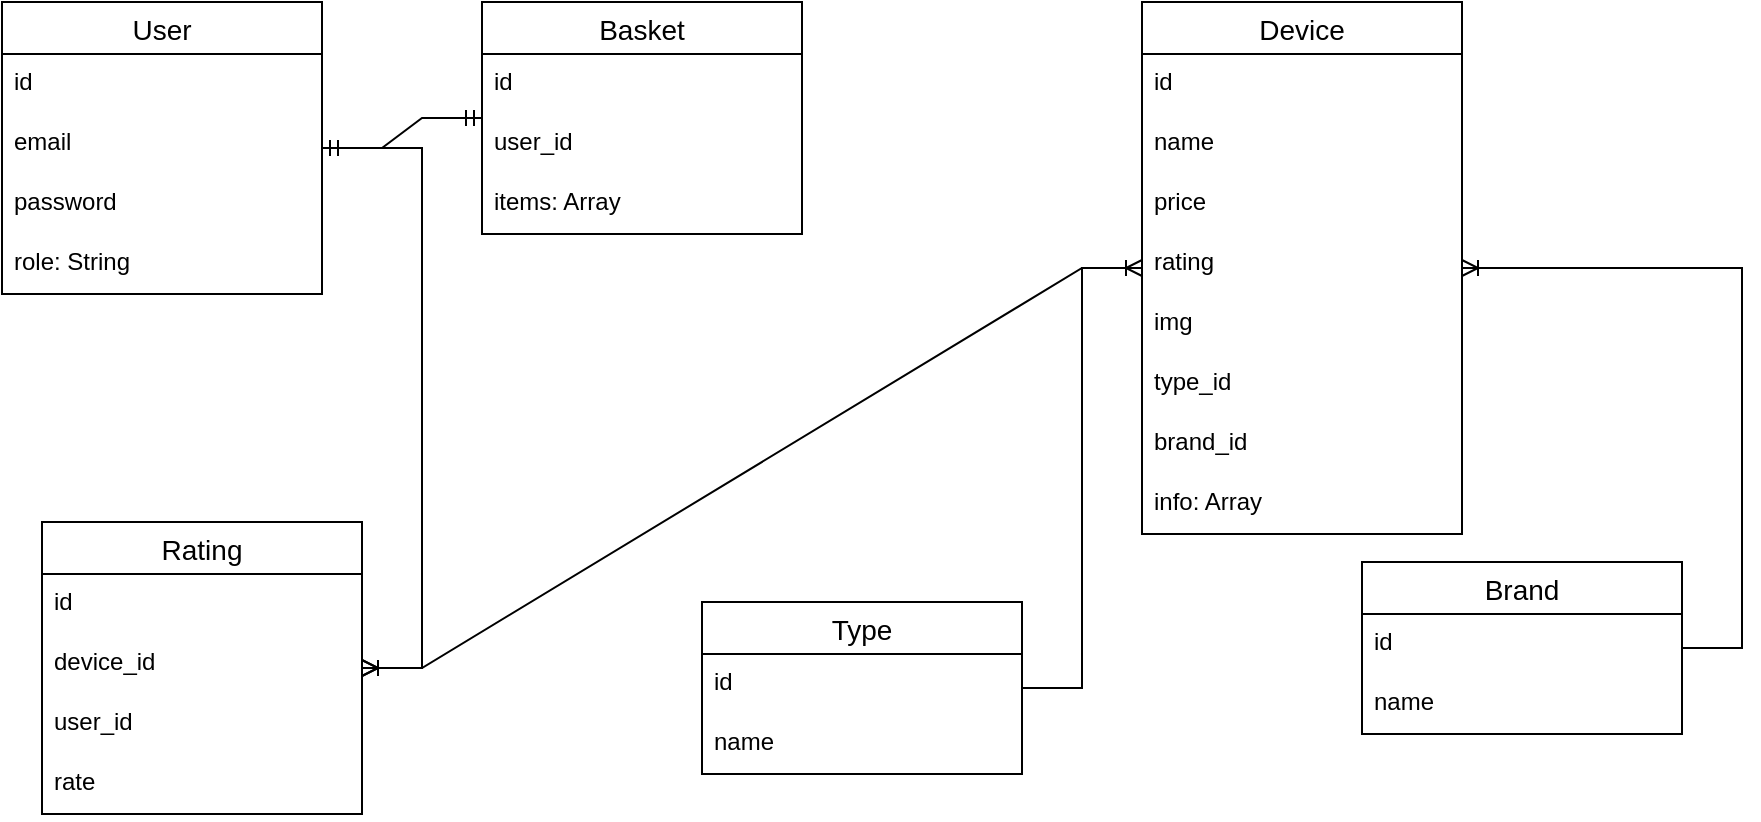 <mxfile version="20.8.3" type="device"><diagram id="JqlHs29MkyFp33xOeF_l" name="Сторінка-1"><mxGraphModel dx="1434" dy="764" grid="1" gridSize="10" guides="1" tooltips="1" connect="1" arrows="1" fold="1" page="1" pageScale="1" pageWidth="1654" pageHeight="2336" math="0" shadow="0"><root><mxCell id="0"/><mxCell id="1" parent="0"/><mxCell id="ZsQLGV2-w8FVqd6QYu49-14" value="User" style="swimlane;fontStyle=0;childLayout=stackLayout;horizontal=1;startSize=26;horizontalStack=0;resizeParent=1;resizeParentMax=0;resizeLast=0;collapsible=1;marginBottom=0;align=center;fontSize=14;" vertex="1" parent="1"><mxGeometry x="40" y="160" width="160" height="146" as="geometry"/></mxCell><mxCell id="ZsQLGV2-w8FVqd6QYu49-15" value="id" style="text;strokeColor=none;fillColor=none;spacingLeft=4;spacingRight=4;overflow=hidden;rotatable=0;points=[[0,0.5],[1,0.5]];portConstraint=eastwest;fontSize=12;" vertex="1" parent="ZsQLGV2-w8FVqd6QYu49-14"><mxGeometry y="26" width="160" height="30" as="geometry"/></mxCell><mxCell id="ZsQLGV2-w8FVqd6QYu49-16" value="email" style="text;strokeColor=none;fillColor=none;spacingLeft=4;spacingRight=4;overflow=hidden;rotatable=0;points=[[0,0.5],[1,0.5]];portConstraint=eastwest;fontSize=12;" vertex="1" parent="ZsQLGV2-w8FVqd6QYu49-14"><mxGeometry y="56" width="160" height="30" as="geometry"/></mxCell><mxCell id="ZsQLGV2-w8FVqd6QYu49-17" value="password" style="text;strokeColor=none;fillColor=none;spacingLeft=4;spacingRight=4;overflow=hidden;rotatable=0;points=[[0,0.5],[1,0.5]];portConstraint=eastwest;fontSize=12;" vertex="1" parent="ZsQLGV2-w8FVqd6QYu49-14"><mxGeometry y="86" width="160" height="30" as="geometry"/></mxCell><mxCell id="ZsQLGV2-w8FVqd6QYu49-18" value="role: String" style="text;strokeColor=none;fillColor=none;spacingLeft=4;spacingRight=4;overflow=hidden;rotatable=0;points=[[0,0.5],[1,0.5]];portConstraint=eastwest;fontSize=12;" vertex="1" parent="ZsQLGV2-w8FVqd6QYu49-14"><mxGeometry y="116" width="160" height="30" as="geometry"/></mxCell><mxCell id="ZsQLGV2-w8FVqd6QYu49-19" value="Basket" style="swimlane;fontStyle=0;childLayout=stackLayout;horizontal=1;startSize=26;horizontalStack=0;resizeParent=1;resizeParentMax=0;resizeLast=0;collapsible=1;marginBottom=0;align=center;fontSize=14;" vertex="1" parent="1"><mxGeometry x="280" y="160" width="160" height="116" as="geometry"/></mxCell><mxCell id="ZsQLGV2-w8FVqd6QYu49-20" value="id" style="text;strokeColor=none;fillColor=none;spacingLeft=4;spacingRight=4;overflow=hidden;rotatable=0;points=[[0,0.5],[1,0.5]];portConstraint=eastwest;fontSize=12;" vertex="1" parent="ZsQLGV2-w8FVqd6QYu49-19"><mxGeometry y="26" width="160" height="30" as="geometry"/></mxCell><mxCell id="ZsQLGV2-w8FVqd6QYu49-21" value="user_id&#10;" style="text;strokeColor=none;fillColor=none;spacingLeft=4;spacingRight=4;overflow=hidden;rotatable=0;points=[[0,0.5],[1,0.5]];portConstraint=eastwest;fontSize=12;" vertex="1" parent="ZsQLGV2-w8FVqd6QYu49-19"><mxGeometry y="56" width="160" height="30" as="geometry"/></mxCell><mxCell id="ZsQLGV2-w8FVqd6QYu49-25" value="items: Array" style="text;strokeColor=none;fillColor=none;spacingLeft=4;spacingRight=4;overflow=hidden;rotatable=0;points=[[0,0.5],[1,0.5]];portConstraint=eastwest;fontSize=12;" vertex="1" parent="ZsQLGV2-w8FVqd6QYu49-19"><mxGeometry y="86" width="160" height="30" as="geometry"/></mxCell><mxCell id="ZsQLGV2-w8FVqd6QYu49-26" value="" style="edgeStyle=entityRelationEdgeStyle;fontSize=12;html=1;endArrow=ERmandOne;startArrow=ERmandOne;rounded=0;" edge="1" parent="1" source="ZsQLGV2-w8FVqd6QYu49-14" target="ZsQLGV2-w8FVqd6QYu49-19"><mxGeometry width="100" height="100" relative="1" as="geometry"><mxPoint x="190" y="330" as="sourcePoint"/><mxPoint x="290" y="230" as="targetPoint"/></mxGeometry></mxCell><mxCell id="ZsQLGV2-w8FVqd6QYu49-27" value="Device" style="swimlane;fontStyle=0;childLayout=stackLayout;horizontal=1;startSize=26;horizontalStack=0;resizeParent=1;resizeParentMax=0;resizeLast=0;collapsible=1;marginBottom=0;align=center;fontSize=14;" vertex="1" parent="1"><mxGeometry x="610" y="160" width="160" height="266" as="geometry"/></mxCell><mxCell id="ZsQLGV2-w8FVqd6QYu49-28" value="id" style="text;strokeColor=none;fillColor=none;spacingLeft=4;spacingRight=4;overflow=hidden;rotatable=0;points=[[0,0.5],[1,0.5]];portConstraint=eastwest;fontSize=12;" vertex="1" parent="ZsQLGV2-w8FVqd6QYu49-27"><mxGeometry y="26" width="160" height="30" as="geometry"/></mxCell><mxCell id="ZsQLGV2-w8FVqd6QYu49-29" value="name" style="text;strokeColor=none;fillColor=none;spacingLeft=4;spacingRight=4;overflow=hidden;rotatable=0;points=[[0,0.5],[1,0.5]];portConstraint=eastwest;fontSize=12;" vertex="1" parent="ZsQLGV2-w8FVqd6QYu49-27"><mxGeometry y="56" width="160" height="30" as="geometry"/></mxCell><mxCell id="ZsQLGV2-w8FVqd6QYu49-30" value="price" style="text;strokeColor=none;fillColor=none;spacingLeft=4;spacingRight=4;overflow=hidden;rotatable=0;points=[[0,0.5],[1,0.5]];portConstraint=eastwest;fontSize=12;" vertex="1" parent="ZsQLGV2-w8FVqd6QYu49-27"><mxGeometry y="86" width="160" height="30" as="geometry"/></mxCell><mxCell id="ZsQLGV2-w8FVqd6QYu49-31" value="rating" style="text;strokeColor=none;fillColor=none;spacingLeft=4;spacingRight=4;overflow=hidden;rotatable=0;points=[[0,0.5],[1,0.5]];portConstraint=eastwest;fontSize=12;" vertex="1" parent="ZsQLGV2-w8FVqd6QYu49-27"><mxGeometry y="116" width="160" height="30" as="geometry"/></mxCell><mxCell id="ZsQLGV2-w8FVqd6QYu49-32" value="img" style="text;strokeColor=none;fillColor=none;spacingLeft=4;spacingRight=4;overflow=hidden;rotatable=0;points=[[0,0.5],[1,0.5]];portConstraint=eastwest;fontSize=12;" vertex="1" parent="ZsQLGV2-w8FVqd6QYu49-27"><mxGeometry y="146" width="160" height="30" as="geometry"/></mxCell><mxCell id="ZsQLGV2-w8FVqd6QYu49-33" value="type_id" style="text;strokeColor=none;fillColor=none;spacingLeft=4;spacingRight=4;overflow=hidden;rotatable=0;points=[[0,0.5],[1,0.5]];portConstraint=eastwest;fontSize=12;" vertex="1" parent="ZsQLGV2-w8FVqd6QYu49-27"><mxGeometry y="176" width="160" height="30" as="geometry"/></mxCell><mxCell id="ZsQLGV2-w8FVqd6QYu49-34" value="brand_id" style="text;strokeColor=none;fillColor=none;spacingLeft=4;spacingRight=4;overflow=hidden;rotatable=0;points=[[0,0.5],[1,0.5]];portConstraint=eastwest;fontSize=12;" vertex="1" parent="ZsQLGV2-w8FVqd6QYu49-27"><mxGeometry y="206" width="160" height="30" as="geometry"/></mxCell><mxCell id="ZsQLGV2-w8FVqd6QYu49-35" value="info: Array" style="text;strokeColor=none;fillColor=none;spacingLeft=4;spacingRight=4;overflow=hidden;rotatable=0;points=[[0,0.5],[1,0.5]];portConstraint=eastwest;fontSize=12;" vertex="1" parent="ZsQLGV2-w8FVqd6QYu49-27"><mxGeometry y="236" width="160" height="30" as="geometry"/></mxCell><mxCell id="ZsQLGV2-w8FVqd6QYu49-36" value="Type" style="swimlane;fontStyle=0;childLayout=stackLayout;horizontal=1;startSize=26;horizontalStack=0;resizeParent=1;resizeParentMax=0;resizeLast=0;collapsible=1;marginBottom=0;align=center;fontSize=14;" vertex="1" parent="1"><mxGeometry x="390" y="460" width="160" height="86" as="geometry"/></mxCell><mxCell id="ZsQLGV2-w8FVqd6QYu49-37" value="id" style="text;strokeColor=none;fillColor=none;spacingLeft=4;spacingRight=4;overflow=hidden;rotatable=0;points=[[0,0.5],[1,0.5]];portConstraint=eastwest;fontSize=12;" vertex="1" parent="ZsQLGV2-w8FVqd6QYu49-36"><mxGeometry y="26" width="160" height="30" as="geometry"/></mxCell><mxCell id="ZsQLGV2-w8FVqd6QYu49-38" value="name" style="text;strokeColor=none;fillColor=none;spacingLeft=4;spacingRight=4;overflow=hidden;rotatable=0;points=[[0,0.5],[1,0.5]];portConstraint=eastwest;fontSize=12;" vertex="1" parent="ZsQLGV2-w8FVqd6QYu49-36"><mxGeometry y="56" width="160" height="30" as="geometry"/></mxCell><mxCell id="ZsQLGV2-w8FVqd6QYu49-40" value="" style="edgeStyle=entityRelationEdgeStyle;fontSize=12;html=1;endArrow=ERoneToMany;rounded=0;elbow=vertical;" edge="1" parent="1" source="ZsQLGV2-w8FVqd6QYu49-36" target="ZsQLGV2-w8FVqd6QYu49-27"><mxGeometry width="100" height="100" relative="1" as="geometry"><mxPoint x="520" y="503" as="sourcePoint"/><mxPoint x="590" y="350" as="targetPoint"/></mxGeometry></mxCell><mxCell id="ZsQLGV2-w8FVqd6QYu49-41" value="Brand" style="swimlane;fontStyle=0;childLayout=stackLayout;horizontal=1;startSize=26;horizontalStack=0;resizeParent=1;resizeParentMax=0;resizeLast=0;collapsible=1;marginBottom=0;align=center;fontSize=14;" vertex="1" parent="1"><mxGeometry x="720" y="440" width="160" height="86" as="geometry"/></mxCell><mxCell id="ZsQLGV2-w8FVqd6QYu49-42" value="id" style="text;strokeColor=none;fillColor=none;spacingLeft=4;spacingRight=4;overflow=hidden;rotatable=0;points=[[0,0.5],[1,0.5]];portConstraint=eastwest;fontSize=12;" vertex="1" parent="ZsQLGV2-w8FVqd6QYu49-41"><mxGeometry y="26" width="160" height="30" as="geometry"/></mxCell><mxCell id="ZsQLGV2-w8FVqd6QYu49-43" value="name" style="text;strokeColor=none;fillColor=none;spacingLeft=4;spacingRight=4;overflow=hidden;rotatable=0;points=[[0,0.5],[1,0.5]];portConstraint=eastwest;fontSize=12;" vertex="1" parent="ZsQLGV2-w8FVqd6QYu49-41"><mxGeometry y="56" width="160" height="30" as="geometry"/></mxCell><mxCell id="ZsQLGV2-w8FVqd6QYu49-44" value="" style="edgeStyle=entityRelationEdgeStyle;fontSize=12;html=1;endArrow=ERoneToMany;rounded=0;elbow=vertical;" edge="1" parent="1" source="ZsQLGV2-w8FVqd6QYu49-41" target="ZsQLGV2-w8FVqd6QYu49-27"><mxGeometry width="100" height="100" relative="1" as="geometry"><mxPoint x="840" y="620" as="sourcePoint"/><mxPoint x="920" y="460" as="targetPoint"/></mxGeometry></mxCell><mxCell id="ZsQLGV2-w8FVqd6QYu49-46" value="Rating" style="swimlane;fontStyle=0;childLayout=stackLayout;horizontal=1;startSize=26;horizontalStack=0;resizeParent=1;resizeParentMax=0;resizeLast=0;collapsible=1;marginBottom=0;align=center;fontSize=14;" vertex="1" parent="1"><mxGeometry x="60" y="420" width="160" height="146" as="geometry"/></mxCell><mxCell id="ZsQLGV2-w8FVqd6QYu49-47" value="id" style="text;strokeColor=none;fillColor=none;spacingLeft=4;spacingRight=4;overflow=hidden;rotatable=0;points=[[0,0.5],[1,0.5]];portConstraint=eastwest;fontSize=12;" vertex="1" parent="ZsQLGV2-w8FVqd6QYu49-46"><mxGeometry y="26" width="160" height="30" as="geometry"/></mxCell><mxCell id="ZsQLGV2-w8FVqd6QYu49-48" value="device_id" style="text;strokeColor=none;fillColor=none;spacingLeft=4;spacingRight=4;overflow=hidden;rotatable=0;points=[[0,0.5],[1,0.5]];portConstraint=eastwest;fontSize=12;" vertex="1" parent="ZsQLGV2-w8FVqd6QYu49-46"><mxGeometry y="56" width="160" height="30" as="geometry"/></mxCell><mxCell id="ZsQLGV2-w8FVqd6QYu49-49" value="user_id" style="text;strokeColor=none;fillColor=none;spacingLeft=4;spacingRight=4;overflow=hidden;rotatable=0;points=[[0,0.5],[1,0.5]];portConstraint=eastwest;fontSize=12;" vertex="1" parent="ZsQLGV2-w8FVqd6QYu49-46"><mxGeometry y="86" width="160" height="30" as="geometry"/></mxCell><mxCell id="ZsQLGV2-w8FVqd6QYu49-50" value="rate" style="text;strokeColor=none;fillColor=none;spacingLeft=4;spacingRight=4;overflow=hidden;rotatable=0;points=[[0,0.5],[1,0.5]];portConstraint=eastwest;fontSize=12;" vertex="1" parent="ZsQLGV2-w8FVqd6QYu49-46"><mxGeometry y="116" width="160" height="30" as="geometry"/></mxCell><mxCell id="ZsQLGV2-w8FVqd6QYu49-51" value="" style="edgeStyle=entityRelationEdgeStyle;fontSize=12;html=1;endArrow=ERoneToMany;rounded=0;elbow=vertical;" edge="1" parent="1" source="ZsQLGV2-w8FVqd6QYu49-14" target="ZsQLGV2-w8FVqd6QYu49-46"><mxGeometry width="100" height="100" relative="1" as="geometry"><mxPoint x="140" y="430" as="sourcePoint"/><mxPoint x="240" y="330" as="targetPoint"/></mxGeometry></mxCell><mxCell id="ZsQLGV2-w8FVqd6QYu49-56" value="" style="edgeStyle=entityRelationEdgeStyle;fontSize=12;html=1;endArrow=ERoneToMany;rounded=0;elbow=vertical;" edge="1" parent="1" source="ZsQLGV2-w8FVqd6QYu49-27" target="ZsQLGV2-w8FVqd6QYu49-46"><mxGeometry width="100" height="100" relative="1" as="geometry"><mxPoint x="360" y="440" as="sourcePoint"/><mxPoint x="460" y="340" as="targetPoint"/></mxGeometry></mxCell></root></mxGraphModel></diagram></mxfile>